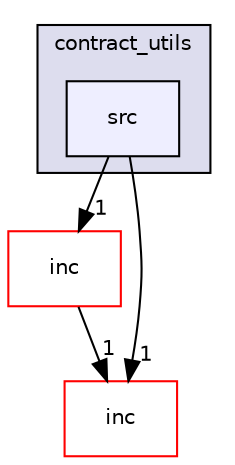 digraph "src/utils/contract_utils/src" {
  compound=true
  node [ fontsize="10", fontname="Helvetica"];
  edge [ labelfontsize="10", labelfontname="Helvetica"];
  subgraph clusterdir_ba0203a8d88280b20450269da0ef78cd {
    graph [ bgcolor="#ddddee", pencolor="black", label="contract_utils" fontname="Helvetica", fontsize="10", URL="dir_ba0203a8d88280b20450269da0ef78cd.html"]
  dir_af00c03ac916f1264fc96ea440585ac3 [shape=box, label="src", style="filled", fillcolor="#eeeeff", pencolor="black", URL="dir_af00c03ac916f1264fc96ea440585ac3.html"];
  }
  dir_3954b3c70df440574940bc0f371c1d29 [shape=box label="inc" fillcolor="white" style="filled" color="red" URL="dir_3954b3c70df440574940bc0f371c1d29.html"];
  dir_6bc6ad22483805bbbda55258ad2a62ea [shape=box label="inc" fillcolor="white" style="filled" color="red" URL="dir_6bc6ad22483805bbbda55258ad2a62ea.html"];
  dir_3954b3c70df440574940bc0f371c1d29->dir_6bc6ad22483805bbbda55258ad2a62ea [headlabel="1", labeldistance=1.5 headhref="dir_000164_000137.html"];
  dir_af00c03ac916f1264fc96ea440585ac3->dir_3954b3c70df440574940bc0f371c1d29 [headlabel="1", labeldistance=1.5 headhref="dir_000166_000164.html"];
  dir_af00c03ac916f1264fc96ea440585ac3->dir_6bc6ad22483805bbbda55258ad2a62ea [headlabel="1", labeldistance=1.5 headhref="dir_000166_000137.html"];
}

